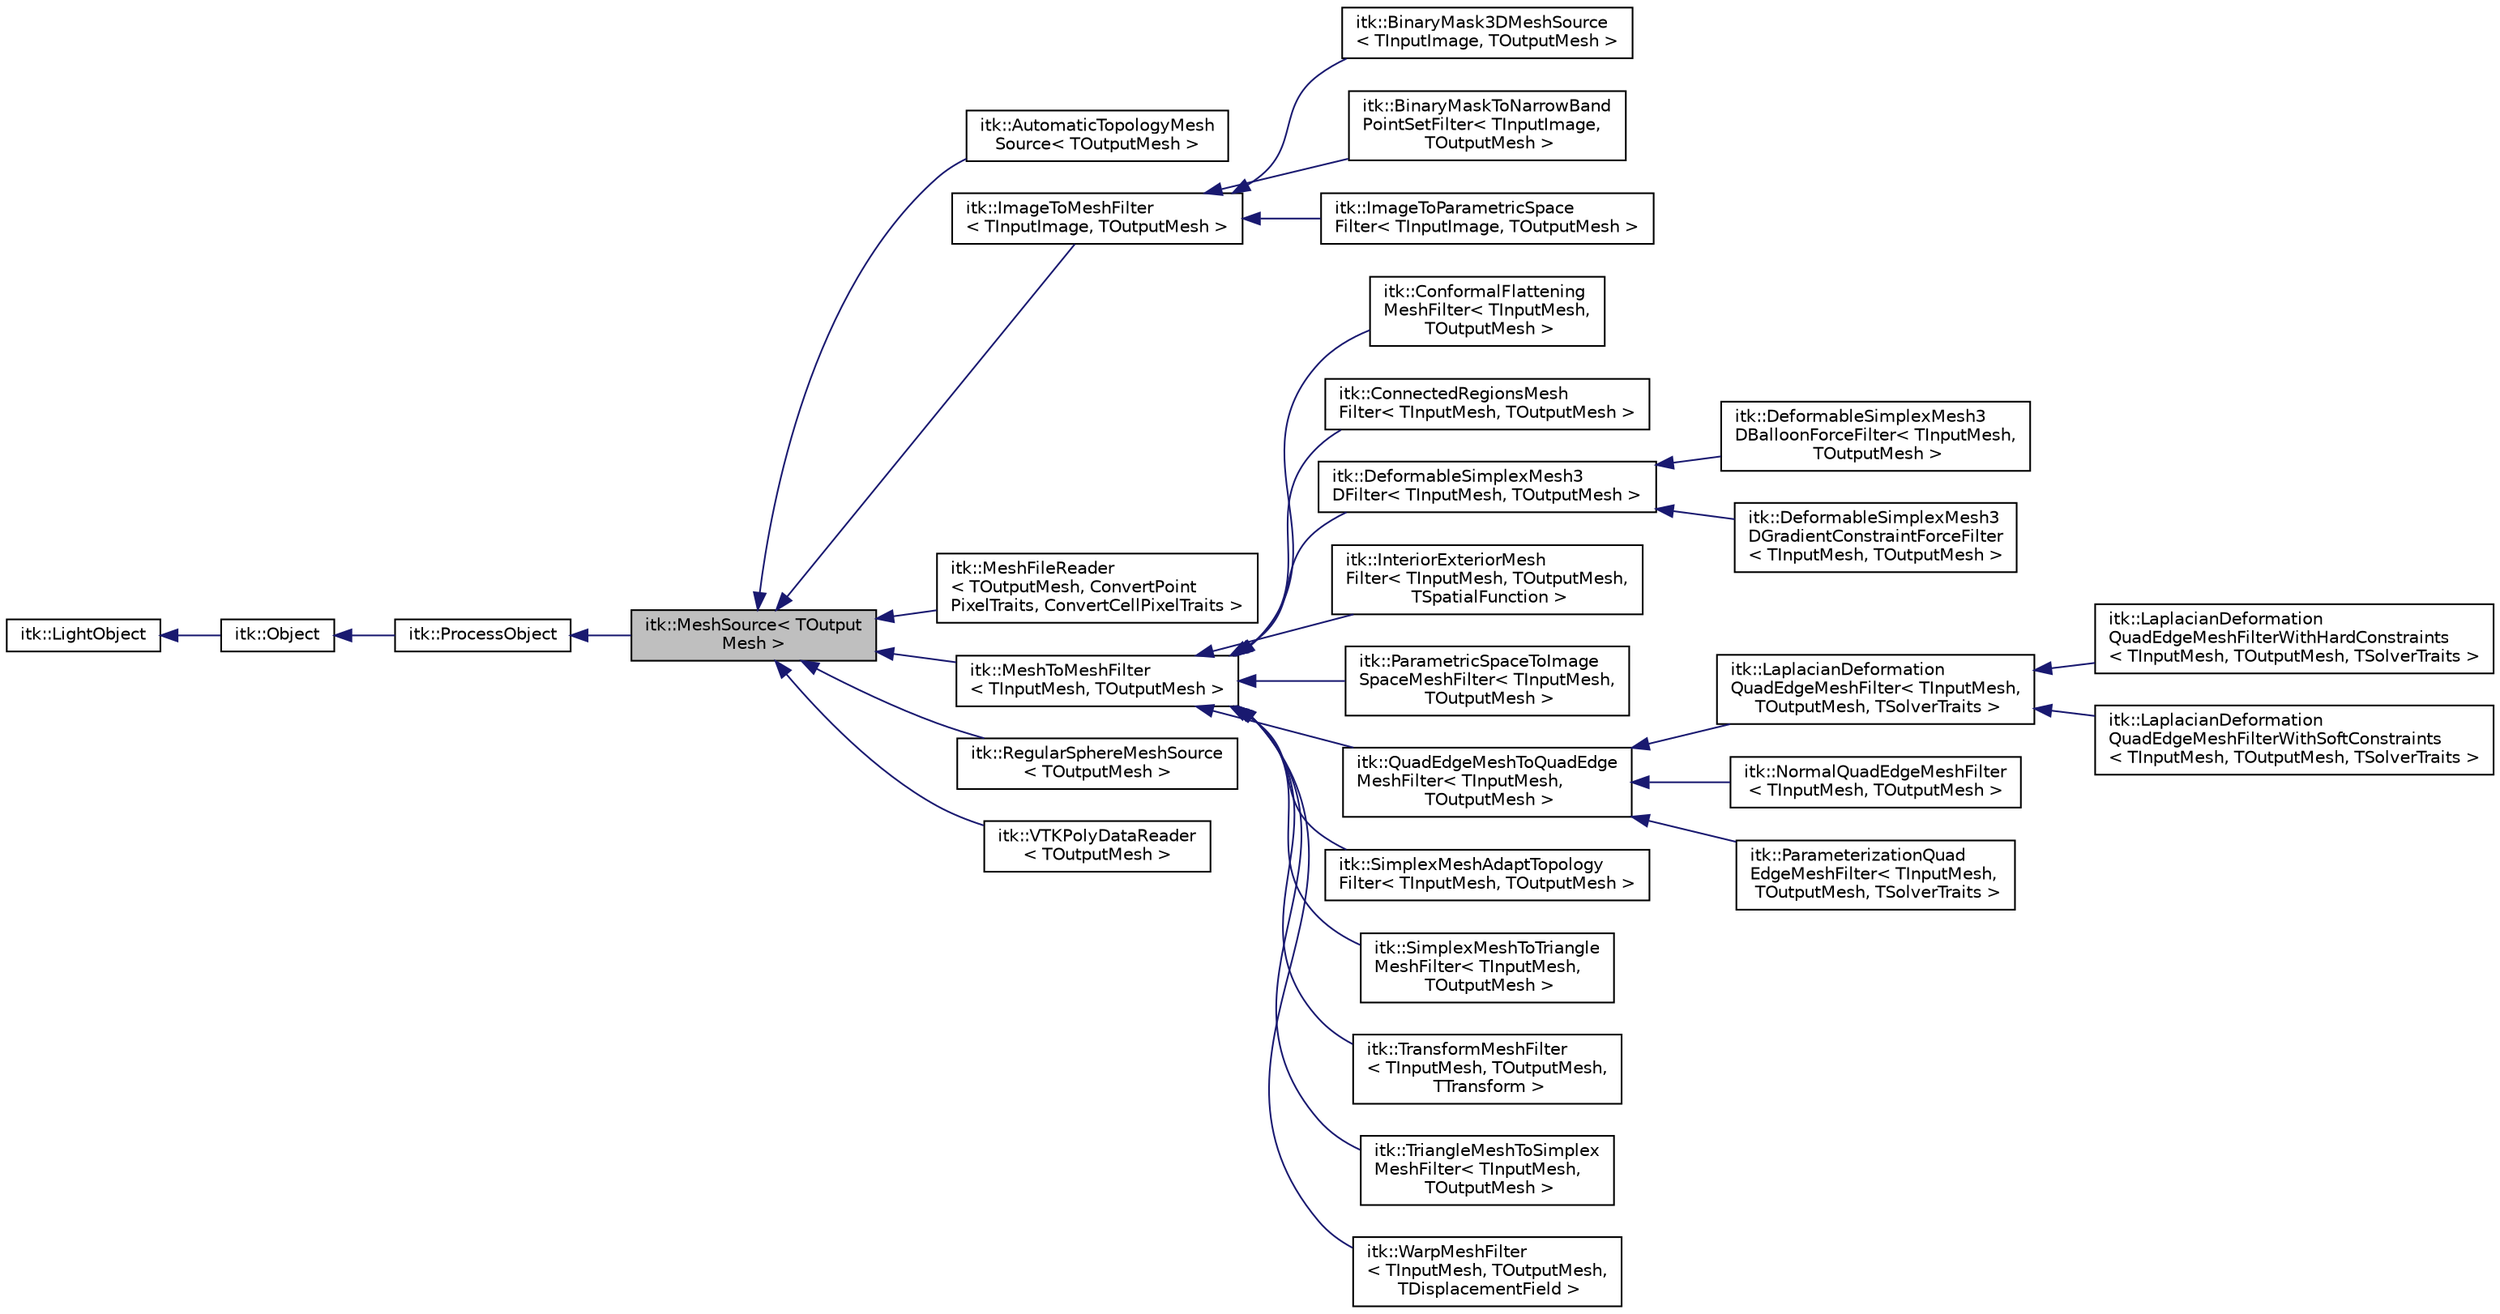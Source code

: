 digraph "itk::MeshSource&lt; TOutputMesh &gt;"
{
 // LATEX_PDF_SIZE
  edge [fontname="Helvetica",fontsize="10",labelfontname="Helvetica",labelfontsize="10"];
  node [fontname="Helvetica",fontsize="10",shape=record];
  rankdir="LR";
  Node1 [label="itk::MeshSource\< TOutput\lMesh \>",height=0.2,width=0.4,color="black", fillcolor="grey75", style="filled", fontcolor="black",tooltip="Base class for all process objects that output mesh data."];
  Node2 -> Node1 [dir="back",color="midnightblue",fontsize="10",style="solid",fontname="Helvetica"];
  Node2 [label="itk::ProcessObject",height=0.2,width=0.4,color="black", fillcolor="white", style="filled",URL="$classitk_1_1ProcessObject.html",tooltip="The base class for all process objects (source, filters, mappers) in the Insight data processing pipe..."];
  Node3 -> Node2 [dir="back",color="midnightblue",fontsize="10",style="solid",fontname="Helvetica"];
  Node3 [label="itk::Object",height=0.2,width=0.4,color="black", fillcolor="white", style="filled",URL="$classitk_1_1Object.html",tooltip="Base class for most ITK classes."];
  Node4 -> Node3 [dir="back",color="midnightblue",fontsize="10",style="solid",fontname="Helvetica"];
  Node4 [label="itk::LightObject",height=0.2,width=0.4,color="black", fillcolor="white", style="filled",URL="$classitk_1_1LightObject.html",tooltip="Light weight base class for most itk classes."];
  Node1 -> Node5 [dir="back",color="midnightblue",fontsize="10",style="solid",fontname="Helvetica"];
  Node5 [label="itk::AutomaticTopologyMesh\lSource\< TOutputMesh \>",height=0.2,width=0.4,color="black", fillcolor="white", style="filled",URL="$classitk_1_1AutomaticTopologyMeshSource.html",tooltip="Convenience class for generating meshes."];
  Node1 -> Node6 [dir="back",color="midnightblue",fontsize="10",style="solid",fontname="Helvetica"];
  Node6 [label="itk::ImageToMeshFilter\l\< TInputImage, TOutputMesh \>",height=0.2,width=0.4,color="black", fillcolor="white", style="filled",URL="$classitk_1_1ImageToMeshFilter.html",tooltip="ImageToMeshFilter is the base class for all process objects that output Mesh data and require image d..."];
  Node6 -> Node7 [dir="back",color="midnightblue",fontsize="10",style="solid",fontname="Helvetica"];
  Node7 [label="itk::BinaryMask3DMeshSource\l\< TInputImage, TOutputMesh \>",height=0.2,width=0.4,color="black", fillcolor="white", style="filled",URL="$classitk_1_1BinaryMask3DMeshSource.html",tooltip=" "];
  Node6 -> Node8 [dir="back",color="midnightblue",fontsize="10",style="solid",fontname="Helvetica"];
  Node8 [label="itk::BinaryMaskToNarrowBand\lPointSetFilter\< TInputImage,\l TOutputMesh \>",height=0.2,width=0.4,color="black", fillcolor="white", style="filled",URL="$classitk_1_1BinaryMaskToNarrowBandPointSetFilter.html",tooltip="Generate a PointSet containing the narrow band around the edges of a input binary image."];
  Node6 -> Node9 [dir="back",color="midnightblue",fontsize="10",style="solid",fontname="Helvetica"];
  Node9 [label="itk::ImageToParametricSpace\lFilter\< TInputImage, TOutputMesh \>",height=0.2,width=0.4,color="black", fillcolor="white", style="filled",URL="$classitk_1_1ImageToParametricSpaceFilter.html",tooltip="Generate a mesh of parametric space from input images."];
  Node1 -> Node10 [dir="back",color="midnightblue",fontsize="10",style="solid",fontname="Helvetica"];
  Node10 [label="itk::MeshFileReader\l\< TOutputMesh, ConvertPoint\lPixelTraits, ConvertCellPixelTraits \>",height=0.2,width=0.4,color="black", fillcolor="white", style="filled",URL="$classitk_1_1MeshFileReader.html",tooltip="Mesh source that reads mesh data from a single file."];
  Node1 -> Node11 [dir="back",color="midnightblue",fontsize="10",style="solid",fontname="Helvetica"];
  Node11 [label="itk::MeshToMeshFilter\l\< TInputMesh, TOutputMesh \>",height=0.2,width=0.4,color="black", fillcolor="white", style="filled",URL="$classitk_1_1MeshToMeshFilter.html",tooltip="MeshToMeshFilter is the base class for all process objects that output mesh data, and require mesh da..."];
  Node11 -> Node12 [dir="back",color="midnightblue",fontsize="10",style="solid",fontname="Helvetica"];
  Node12 [label="itk::ConformalFlattening\lMeshFilter\< TInputMesh,\l TOutputMesh \>",height=0.2,width=0.4,color="black", fillcolor="white", style="filled",URL="$classitk_1_1ConformalFlatteningMeshFilter.html",tooltip="ConformalFlatteningMeshFilter applies a conformal mapping from 3D to 2D."];
  Node11 -> Node13 [dir="back",color="midnightblue",fontsize="10",style="solid",fontname="Helvetica"];
  Node13 [label="itk::ConnectedRegionsMesh\lFilter\< TInputMesh, TOutputMesh \>",height=0.2,width=0.4,color="black", fillcolor="white", style="filled",URL="$classitk_1_1ConnectedRegionsMeshFilter.html",tooltip="Extract portions of a mesh that are connected at vertices."];
  Node11 -> Node14 [dir="back",color="midnightblue",fontsize="10",style="solid",fontname="Helvetica"];
  Node14 [label="itk::DeformableSimplexMesh3\lDFilter\< TInputMesh, TOutputMesh \>",height=0.2,width=0.4,color="black", fillcolor="white", style="filled",URL="$classitk_1_1DeformableSimplexMesh3DFilter.html",tooltip="Three-dimensional deformable model for image segmentation."];
  Node14 -> Node15 [dir="back",color="midnightblue",fontsize="10",style="solid",fontname="Helvetica"];
  Node15 [label="itk::DeformableSimplexMesh3\lDBalloonForceFilter\< TInputMesh,\l TOutputMesh \>",height=0.2,width=0.4,color="black", fillcolor="white", style="filled",URL="$classitk_1_1DeformableSimplexMesh3DBalloonForceFilter.html",tooltip="Additional to its superclass this model adds an balloon force component to the internal forces."];
  Node14 -> Node16 [dir="back",color="midnightblue",fontsize="10",style="solid",fontname="Helvetica"];
  Node16 [label="itk::DeformableSimplexMesh3\lDGradientConstraintForceFilter\l\< TInputMesh, TOutputMesh \>",height=0.2,width=0.4,color="black", fillcolor="white", style="filled",URL="$classitk_1_1DeformableSimplexMesh3DGradientConstraintForceFilter.html",tooltip="Additional to its superclass this class reimplements the external forces methods in which the scan li..."];
  Node11 -> Node17 [dir="back",color="midnightblue",fontsize="10",style="solid",fontname="Helvetica"];
  Node17 [label="itk::InteriorExteriorMesh\lFilter\< TInputMesh, TOutputMesh,\l TSpatialFunction \>",height=0.2,width=0.4,color="black", fillcolor="white", style="filled",URL="$classitk_1_1InteriorExteriorMeshFilter.html",tooltip="InteriorExteriorMeshFilter takes an itk::Mesh and extracts from it a Sub-Mesh such that all its point..."];
  Node11 -> Node18 [dir="back",color="midnightblue",fontsize="10",style="solid",fontname="Helvetica"];
  Node18 [label="itk::ParametricSpaceToImage\lSpaceMeshFilter\< TInputMesh,\l TOutputMesh \>",height=0.2,width=0.4,color="black", fillcolor="white", style="filled",URL="$classitk_1_1ParametricSpaceToImageSpaceMeshFilter.html",tooltip="ParametricSpaceToImageSpaceMeshFilter takes an itk::Mesh on which the point Data is expected to conta..."];
  Node11 -> Node19 [dir="back",color="midnightblue",fontsize="10",style="solid",fontname="Helvetica"];
  Node19 [label="itk::QuadEdgeMeshToQuadEdge\lMeshFilter\< TInputMesh,\l TOutputMesh \>",height=0.2,width=0.4,color="black", fillcolor="white", style="filled",URL="$classitk_1_1QuadEdgeMeshToQuadEdgeMeshFilter.html",tooltip="Duplicates the content of a Mesh."];
  Node19 -> Node20 [dir="back",color="midnightblue",fontsize="10",style="solid",fontname="Helvetica"];
  Node20 [label="itk::LaplacianDeformation\lQuadEdgeMeshFilter\< TInputMesh,\l TOutputMesh, TSolverTraits \>",height=0.2,width=0.4,color="black", fillcolor="white", style="filled",URL="$classitk_1_1LaplacianDeformationQuadEdgeMeshFilter.html",tooltip="(abstract) base class for laplacian surface mesh deformation."];
  Node20 -> Node21 [dir="back",color="midnightblue",fontsize="10",style="solid",fontname="Helvetica"];
  Node21 [label="itk::LaplacianDeformation\lQuadEdgeMeshFilterWithHardConstraints\l\< TInputMesh, TOutputMesh, TSolverTraits \>",height=0.2,width=0.4,color="black", fillcolor="white", style="filled",URL="$classitk_1_1LaplacianDeformationQuadEdgeMeshFilterWithHardConstraints.html",tooltip="Laplacian mesh deformation with hard constraints (interpolating displacement for some handle points)"];
  Node20 -> Node22 [dir="back",color="midnightblue",fontsize="10",style="solid",fontname="Helvetica"];
  Node22 [label="itk::LaplacianDeformation\lQuadEdgeMeshFilterWithSoftConstraints\l\< TInputMesh, TOutputMesh, TSolverTraits \>",height=0.2,width=0.4,color="black", fillcolor="white", style="filled",URL="$classitk_1_1LaplacianDeformationQuadEdgeMeshFilterWithSoftConstraints.html",tooltip="Laplacian deformation with soft constraints (approximating displacement for handle points)."];
  Node19 -> Node23 [dir="back",color="midnightblue",fontsize="10",style="solid",fontname="Helvetica"];
  Node23 [label="itk::NormalQuadEdgeMeshFilter\l\< TInputMesh, TOutputMesh \>",height=0.2,width=0.4,color="black", fillcolor="white", style="filled",URL="$classitk_1_1NormalQuadEdgeMeshFilter.html",tooltip="Filter which computes normals to faces and vertices and store it in the output mesh...."];
  Node19 -> Node24 [dir="back",color="midnightblue",fontsize="10",style="solid",fontname="Helvetica"];
  Node24 [label="itk::ParameterizationQuad\lEdgeMeshFilter\< TInputMesh,\l TOutputMesh, TSolverTraits \>",height=0.2,width=0.4,color="black", fillcolor="white", style="filled",URL="$classitk_1_1ParameterizationQuadEdgeMeshFilter.html",tooltip="Compute a planar parameterization of the input mesh."];
  Node11 -> Node25 [dir="back",color="midnightblue",fontsize="10",style="solid",fontname="Helvetica"];
  Node25 [label="itk::SimplexMeshAdaptTopology\lFilter\< TInputMesh, TOutputMesh \>",height=0.2,width=0.4,color="black", fillcolor="white", style="filled",URL="$classitk_1_1SimplexMeshAdaptTopologyFilter.html",tooltip="This filter changes the topology of a 2-simplex mesh."];
  Node11 -> Node26 [dir="back",color="midnightblue",fontsize="10",style="solid",fontname="Helvetica"];
  Node26 [label="itk::SimplexMeshToTriangle\lMeshFilter\< TInputMesh,\l TOutputMesh \>",height=0.2,width=0.4,color="black", fillcolor="white", style="filled",URL="$classitk_1_1SimplexMeshToTriangleMeshFilter.html",tooltip="This filter converts a 2-simplex mesh into a triangle mesh."];
  Node11 -> Node27 [dir="back",color="midnightblue",fontsize="10",style="solid",fontname="Helvetica"];
  Node27 [label="itk::TransformMeshFilter\l\< TInputMesh, TOutputMesh,\l TTransform \>",height=0.2,width=0.4,color="black", fillcolor="white", style="filled",URL="$classitk_1_1TransformMeshFilter.html",tooltip="TransformMeshFilter applies a transform to all the points of a mesh."];
  Node11 -> Node28 [dir="back",color="midnightblue",fontsize="10",style="solid",fontname="Helvetica"];
  Node28 [label="itk::TriangleMeshToSimplex\lMeshFilter\< TInputMesh,\l TOutputMesh \>",height=0.2,width=0.4,color="black", fillcolor="white", style="filled",URL="$classitk_1_1TriangleMeshToSimplexMeshFilter.html",tooltip="This filter converts a triangle mesh into a 2-simplex mesh."];
  Node11 -> Node29 [dir="back",color="midnightblue",fontsize="10",style="solid",fontname="Helvetica"];
  Node29 [label="itk::WarpMeshFilter\l\< TInputMesh, TOutputMesh,\l TDisplacementField \>",height=0.2,width=0.4,color="black", fillcolor="white", style="filled",URL="$classitk_1_1WarpMeshFilter.html",tooltip="WarpMeshFilter applies a deformation field to all the points of a mesh. The deformation field is repr..."];
  Node1 -> Node30 [dir="back",color="midnightblue",fontsize="10",style="solid",fontname="Helvetica"];
  Node30 [label="itk::RegularSphereMeshSource\l\< TOutputMesh \>",height=0.2,width=0.4,color="black", fillcolor="white", style="filled",URL="$classitk_1_1RegularSphereMeshSource.html",tooltip="Inputs are the center of the mesh, the scale (radius in each dimension) of the mesh and a resolution ..."];
  Node1 -> Node31 [dir="back",color="midnightblue",fontsize="10",style="solid",fontname="Helvetica"];
  Node31 [label="itk::VTKPolyDataReader\l\< TOutputMesh \>",height=0.2,width=0.4,color="black", fillcolor="white", style="filled",URL="$classitk_1_1VTKPolyDataReader.html",tooltip="Reads a vtkPolyData file and create an itkMesh."];
}
